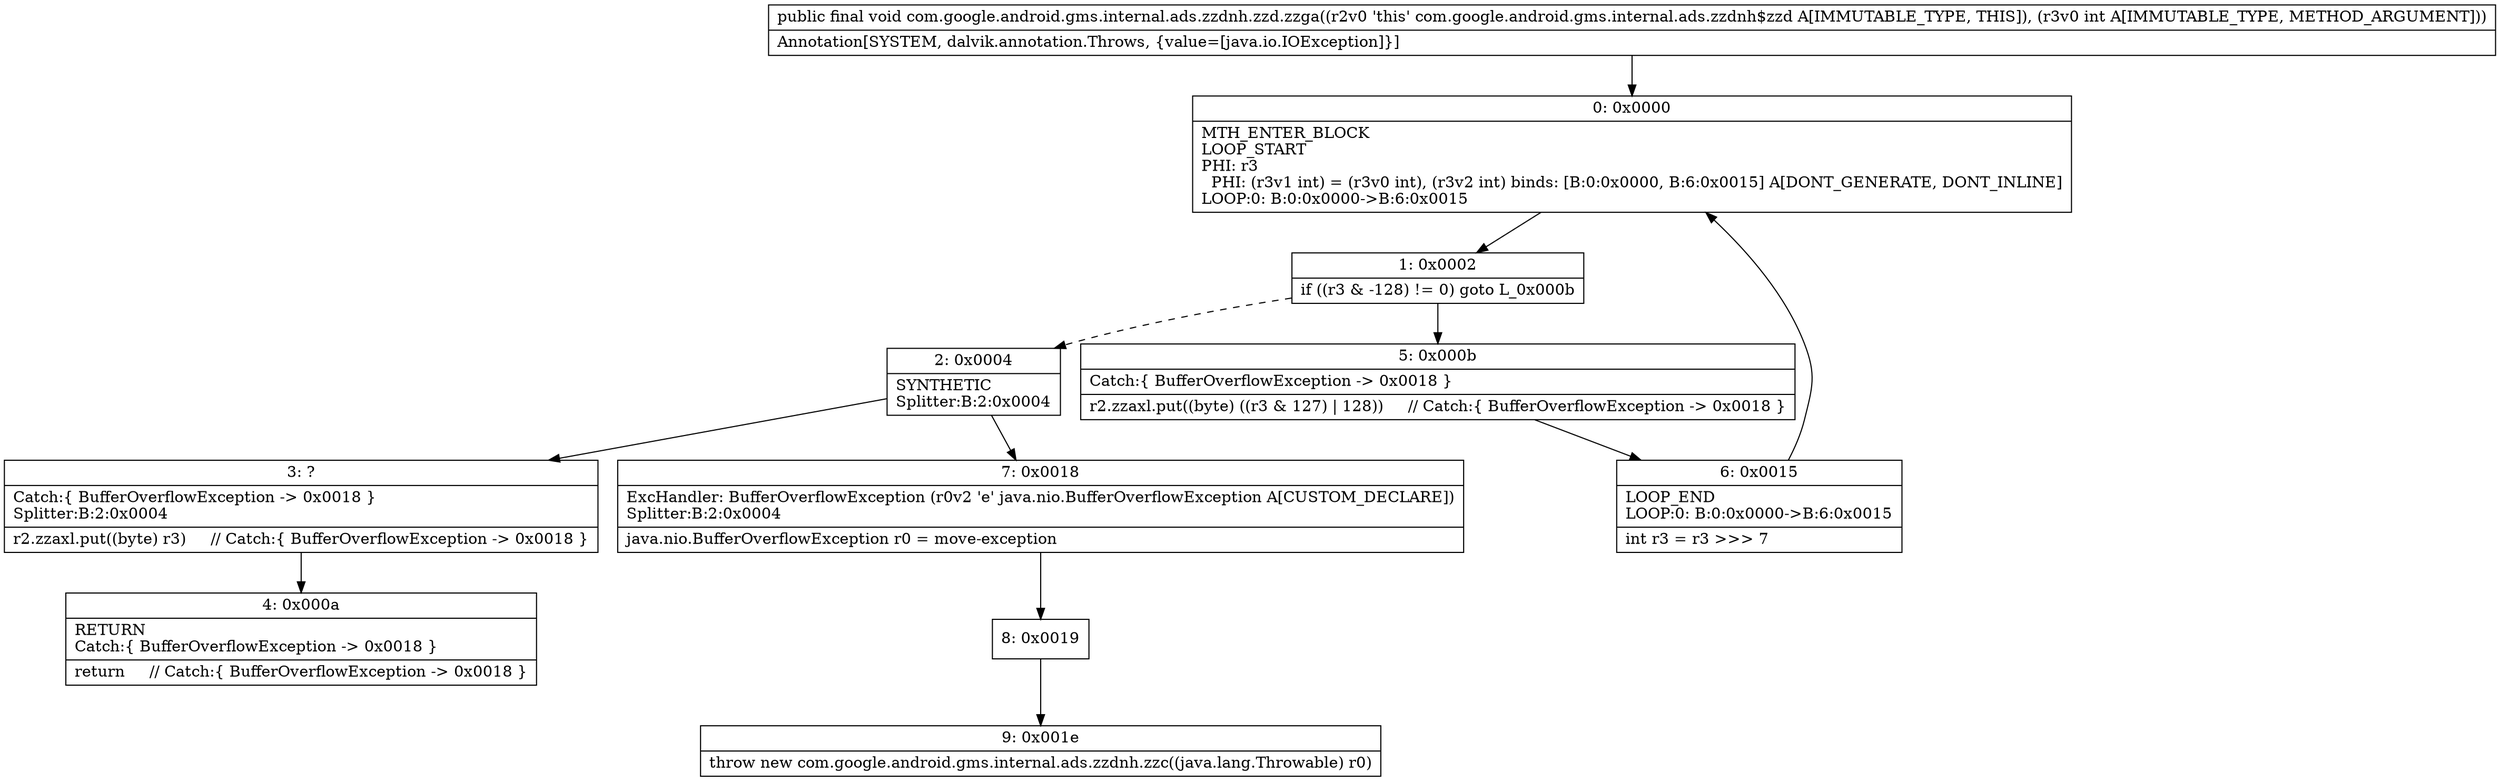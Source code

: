 digraph "CFG forcom.google.android.gms.internal.ads.zzdnh.zzd.zzga(I)V" {
Node_0 [shape=record,label="{0\:\ 0x0000|MTH_ENTER_BLOCK\lLOOP_START\lPHI: r3 \l  PHI: (r3v1 int) = (r3v0 int), (r3v2 int) binds: [B:0:0x0000, B:6:0x0015] A[DONT_GENERATE, DONT_INLINE]\lLOOP:0: B:0:0x0000\-\>B:6:0x0015\l}"];
Node_1 [shape=record,label="{1\:\ 0x0002|if ((r3 & \-128) != 0) goto L_0x000b\l}"];
Node_2 [shape=record,label="{2\:\ 0x0004|SYNTHETIC\lSplitter:B:2:0x0004\l}"];
Node_3 [shape=record,label="{3\:\ ?|Catch:\{ BufferOverflowException \-\> 0x0018 \}\lSplitter:B:2:0x0004\l|r2.zzaxl.put((byte) r3)     \/\/ Catch:\{ BufferOverflowException \-\> 0x0018 \}\l}"];
Node_4 [shape=record,label="{4\:\ 0x000a|RETURN\lCatch:\{ BufferOverflowException \-\> 0x0018 \}\l|return     \/\/ Catch:\{ BufferOverflowException \-\> 0x0018 \}\l}"];
Node_5 [shape=record,label="{5\:\ 0x000b|Catch:\{ BufferOverflowException \-\> 0x0018 \}\l|r2.zzaxl.put((byte) ((r3 & 127) \| 128))     \/\/ Catch:\{ BufferOverflowException \-\> 0x0018 \}\l}"];
Node_6 [shape=record,label="{6\:\ 0x0015|LOOP_END\lLOOP:0: B:0:0x0000\-\>B:6:0x0015\l|int r3 = r3 \>\>\> 7\l}"];
Node_7 [shape=record,label="{7\:\ 0x0018|ExcHandler: BufferOverflowException (r0v2 'e' java.nio.BufferOverflowException A[CUSTOM_DECLARE])\lSplitter:B:2:0x0004\l|java.nio.BufferOverflowException r0 = move\-exception\l}"];
Node_8 [shape=record,label="{8\:\ 0x0019}"];
Node_9 [shape=record,label="{9\:\ 0x001e|throw new com.google.android.gms.internal.ads.zzdnh.zzc((java.lang.Throwable) r0)\l}"];
MethodNode[shape=record,label="{public final void com.google.android.gms.internal.ads.zzdnh.zzd.zzga((r2v0 'this' com.google.android.gms.internal.ads.zzdnh$zzd A[IMMUTABLE_TYPE, THIS]), (r3v0 int A[IMMUTABLE_TYPE, METHOD_ARGUMENT]))  | Annotation[SYSTEM, dalvik.annotation.Throws, \{value=[java.io.IOException]\}]\l}"];
MethodNode -> Node_0;
Node_0 -> Node_1;
Node_1 -> Node_2[style=dashed];
Node_1 -> Node_5;
Node_2 -> Node_3;
Node_2 -> Node_7;
Node_3 -> Node_4;
Node_5 -> Node_6;
Node_6 -> Node_0;
Node_7 -> Node_8;
Node_8 -> Node_9;
}

